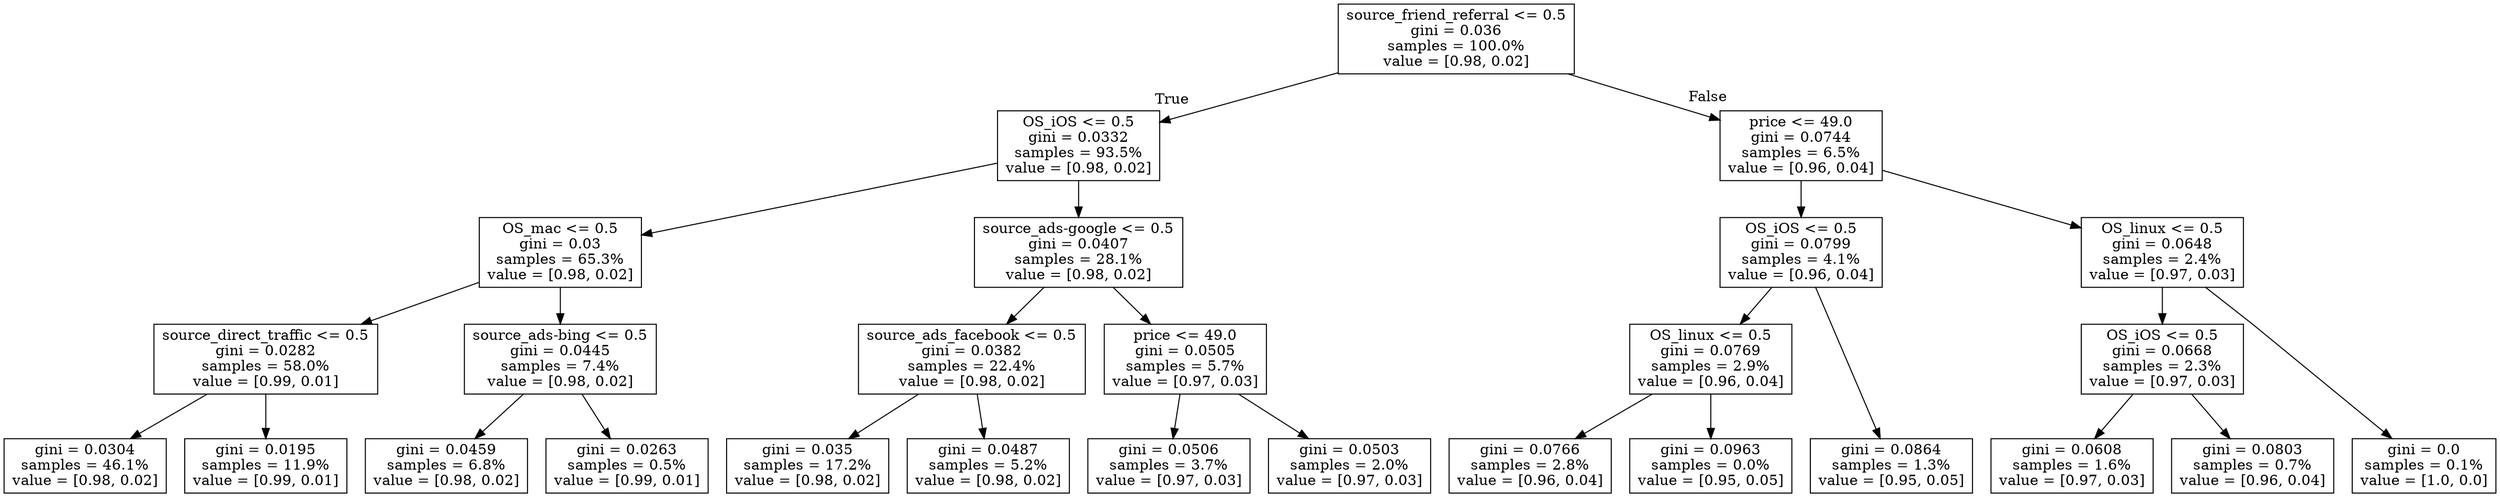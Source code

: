 digraph Tree {
node [shape=box] ;
graph [ranksep=equally, splines=polyline] ;
0 [label="source_friend_referral <= 0.5\ngini = 0.036\nsamples = 100.0%\nvalue = [0.98, 0.02]"] ;
1 [label="OS_iOS <= 0.5\ngini = 0.0332\nsamples = 93.5%\nvalue = [0.98, 0.02]"] ;
0 -> 1 [labeldistance=2.5, labelangle=45, headlabel="True"] ;
2 [label="OS_mac <= 0.5\ngini = 0.03\nsamples = 65.3%\nvalue = [0.98, 0.02]"] ;
1 -> 2 ;
3 [label="source_direct_traffic <= 0.5\ngini = 0.0282\nsamples = 58.0%\nvalue = [0.99, 0.01]"] ;
2 -> 3 ;
4 [label="gini = 0.0304\nsamples = 46.1%\nvalue = [0.98, 0.02]"] ;
3 -> 4 ;
5 [label="gini = 0.0195\nsamples = 11.9%\nvalue = [0.99, 0.01]"] ;
3 -> 5 ;
6 [label="source_ads-bing <= 0.5\ngini = 0.0445\nsamples = 7.4%\nvalue = [0.98, 0.02]"] ;
2 -> 6 ;
7 [label="gini = 0.0459\nsamples = 6.8%\nvalue = [0.98, 0.02]"] ;
6 -> 7 ;
8 [label="gini = 0.0263\nsamples = 0.5%\nvalue = [0.99, 0.01]"] ;
6 -> 8 ;
9 [label="source_ads-google <= 0.5\ngini = 0.0407\nsamples = 28.1%\nvalue = [0.98, 0.02]"] ;
1 -> 9 ;
10 [label="source_ads_facebook <= 0.5\ngini = 0.0382\nsamples = 22.4%\nvalue = [0.98, 0.02]"] ;
9 -> 10 ;
11 [label="gini = 0.035\nsamples = 17.2%\nvalue = [0.98, 0.02]"] ;
10 -> 11 ;
12 [label="gini = 0.0487\nsamples = 5.2%\nvalue = [0.98, 0.02]"] ;
10 -> 12 ;
13 [label="price <= 49.0\ngini = 0.0505\nsamples = 5.7%\nvalue = [0.97, 0.03]"] ;
9 -> 13 ;
14 [label="gini = 0.0506\nsamples = 3.7%\nvalue = [0.97, 0.03]"] ;
13 -> 14 ;
15 [label="gini = 0.0503\nsamples = 2.0%\nvalue = [0.97, 0.03]"] ;
13 -> 15 ;
16 [label="price <= 49.0\ngini = 0.0744\nsamples = 6.5%\nvalue = [0.96, 0.04]"] ;
0 -> 16 [labeldistance=2.5, labelangle=-45, headlabel="False"] ;
17 [label="OS_iOS <= 0.5\ngini = 0.0799\nsamples = 4.1%\nvalue = [0.96, 0.04]"] ;
16 -> 17 ;
18 [label="OS_linux <= 0.5\ngini = 0.0769\nsamples = 2.9%\nvalue = [0.96, 0.04]"] ;
17 -> 18 ;
19 [label="gini = 0.0766\nsamples = 2.8%\nvalue = [0.96, 0.04]"] ;
18 -> 19 ;
20 [label="gini = 0.0963\nsamples = 0.0%\nvalue = [0.95, 0.05]"] ;
18 -> 20 ;
21 [label="gini = 0.0864\nsamples = 1.3%\nvalue = [0.95, 0.05]"] ;
17 -> 21 ;
22 [label="OS_linux <= 0.5\ngini = 0.0648\nsamples = 2.4%\nvalue = [0.97, 0.03]"] ;
16 -> 22 ;
23 [label="OS_iOS <= 0.5\ngini = 0.0668\nsamples = 2.3%\nvalue = [0.97, 0.03]"] ;
22 -> 23 ;
24 [label="gini = 0.0608\nsamples = 1.6%\nvalue = [0.97, 0.03]"] ;
23 -> 24 ;
25 [label="gini = 0.0803\nsamples = 0.7%\nvalue = [0.96, 0.04]"] ;
23 -> 25 ;
26 [label="gini = 0.0\nsamples = 0.1%\nvalue = [1.0, 0.0]"] ;
22 -> 26 ;
{rank=same ; 0} ;
{rank=same ; 1; 16} ;
{rank=same ; 2; 9; 17; 22} ;
{rank=same ; 3; 6; 10; 13; 18; 23} ;
{rank=same ; 4; 5; 7; 8; 11; 12; 14; 15; 19; 20; 21; 24; 25; 26} ;
}
